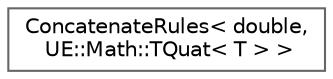 digraph "Graphical Class Hierarchy"
{
 // INTERACTIVE_SVG=YES
 // LATEX_PDF_SIZE
  bgcolor="transparent";
  edge [fontname=Helvetica,fontsize=10,labelfontname=Helvetica,labelfontsize=10];
  node [fontname=Helvetica,fontsize=10,shape=box,height=0.2,width=0.4];
  rankdir="LR";
  Node0 [id="Node000000",label="ConcatenateRules\< double,\l UE::Math::TQuat\< T \> \>",height=0.2,width=0.4,color="grey40", fillcolor="white", style="filled",URL="$d4/d0e/structConcatenateRules_3_01double_00_01UE_1_1Math_1_1TQuat_3_01T_01_4_01_4.html",tooltip=" "];
}
